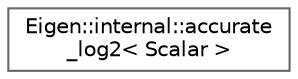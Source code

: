 digraph "Graphical Class Hierarchy"
{
 // LATEX_PDF_SIZE
  bgcolor="transparent";
  edge [fontname=Helvetica,fontsize=10,labelfontname=Helvetica,labelfontsize=10];
  node [fontname=Helvetica,fontsize=10,shape=box,height=0.2,width=0.4];
  rankdir="LR";
  Node0 [id="Node000000",label="Eigen::internal::accurate\l_log2\< Scalar \>",height=0.2,width=0.4,color="grey40", fillcolor="white", style="filled",URL="$structEigen_1_1internal_1_1accurate__log2.html",tooltip=" "];
}
